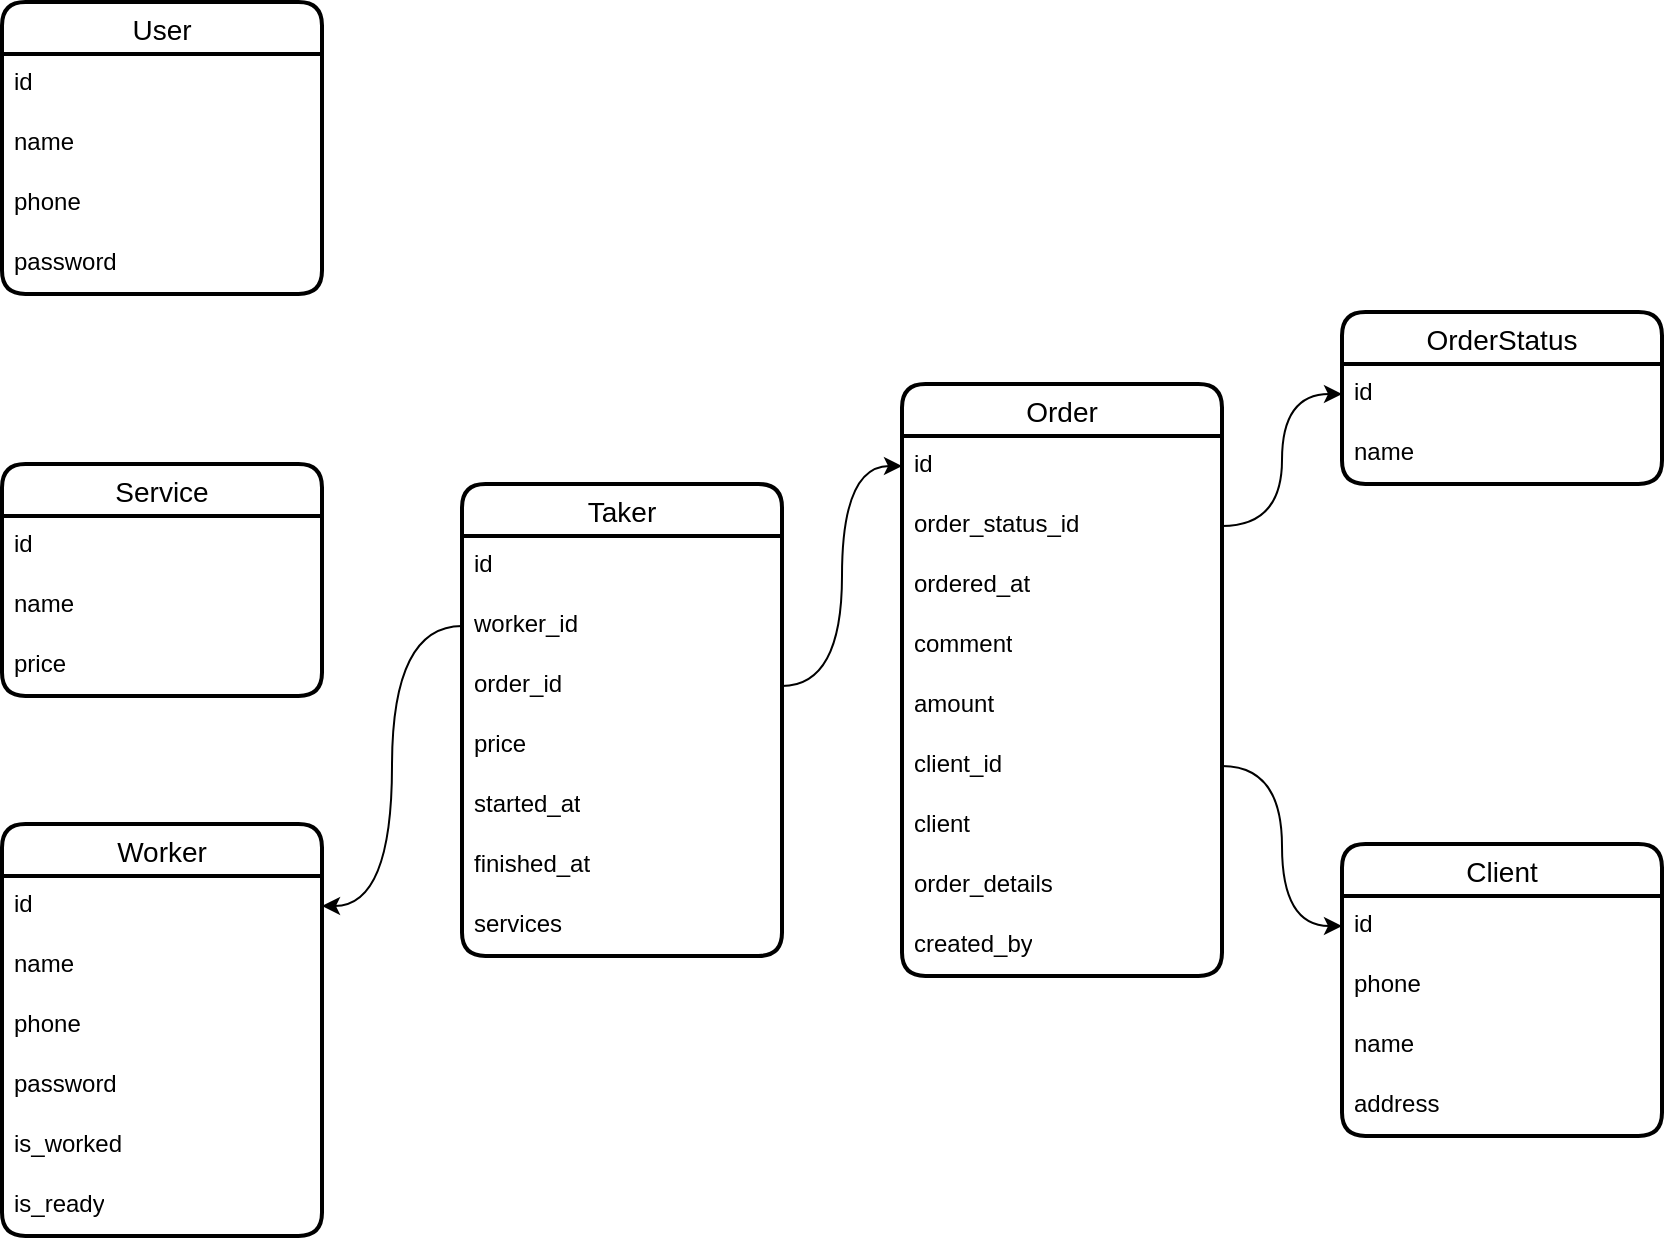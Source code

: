 <mxfile version="24.1.0" type="github" pages="2">
  <diagram name="Страница — 1" id="_MBTh7OsMxzOK-1Re1T-">
    <mxGraphModel dx="2757" dy="568" grid="1" gridSize="10" guides="1" tooltips="1" connect="1" arrows="1" fold="1" page="1" pageScale="1" pageWidth="827" pageHeight="1169" math="0" shadow="0">
      <root>
        <mxCell id="0" />
        <mxCell id="1" parent="0" />
        <mxCell id="b6bEkt7GN3pqaheSMkHB-9" value="Worker" style="swimlane;fontStyle=0;childLayout=stackLayout;horizontal=1;startSize=26;horizontalStack=0;resizeParent=1;resizeParentMax=0;resizeLast=0;collapsible=1;marginBottom=0;align=center;fontSize=14;strokeWidth=2;rounded=1;shadow=0;glass=0;swimlaneLine=1;" parent="1" vertex="1">
          <mxGeometry x="-1170" y="850" width="160" height="206" as="geometry" />
        </mxCell>
        <mxCell id="b6bEkt7GN3pqaheSMkHB-10" value="id" style="text;strokeColor=none;fillColor=none;spacingLeft=4;spacingRight=4;overflow=hidden;rotatable=0;points=[[0,0.5],[1,0.5]];portConstraint=eastwest;fontSize=12;whiteSpace=wrap;html=1;" parent="b6bEkt7GN3pqaheSMkHB-9" vertex="1">
          <mxGeometry y="26" width="160" height="30" as="geometry" />
        </mxCell>
        <mxCell id="b6bEkt7GN3pqaheSMkHB-12" value="name" style="text;strokeColor=none;fillColor=none;spacingLeft=4;spacingRight=4;overflow=hidden;rotatable=0;points=[[0,0.5],[1,0.5]];portConstraint=eastwest;fontSize=12;whiteSpace=wrap;html=1;" parent="b6bEkt7GN3pqaheSMkHB-9" vertex="1">
          <mxGeometry y="56" width="160" height="30" as="geometry" />
        </mxCell>
        <mxCell id="b6bEkt7GN3pqaheSMkHB-13" value="phone" style="text;strokeColor=none;fillColor=none;spacingLeft=4;spacingRight=4;overflow=hidden;rotatable=0;points=[[0,0.5],[1,0.5]];portConstraint=eastwest;fontSize=12;whiteSpace=wrap;html=1;" parent="b6bEkt7GN3pqaheSMkHB-9" vertex="1">
          <mxGeometry y="86" width="160" height="30" as="geometry" />
        </mxCell>
        <mxCell id="b6bEkt7GN3pqaheSMkHB-14" value="password" style="text;strokeColor=none;fillColor=none;spacingLeft=4;spacingRight=4;overflow=hidden;rotatable=0;points=[[0,0.5],[1,0.5]];portConstraint=eastwest;fontSize=12;whiteSpace=wrap;html=1;" parent="b6bEkt7GN3pqaheSMkHB-9" vertex="1">
          <mxGeometry y="116" width="160" height="30" as="geometry" />
        </mxCell>
        <mxCell id="W3eko0A41sQrGx-QpC52-9" value="is_worked" style="text;strokeColor=none;fillColor=none;spacingLeft=4;spacingRight=4;overflow=hidden;rotatable=0;points=[[0,0.5],[1,0.5]];portConstraint=eastwest;fontSize=12;whiteSpace=wrap;html=1;" parent="b6bEkt7GN3pqaheSMkHB-9" vertex="1">
          <mxGeometry y="146" width="160" height="30" as="geometry" />
        </mxCell>
        <mxCell id="W3eko0A41sQrGx-QpC52-29" value="is_ready" style="text;strokeColor=none;fillColor=none;spacingLeft=4;spacingRight=4;overflow=hidden;rotatable=0;points=[[0,0.5],[1,0.5]];portConstraint=eastwest;fontSize=12;whiteSpace=wrap;html=1;" parent="b6bEkt7GN3pqaheSMkHB-9" vertex="1">
          <mxGeometry y="176" width="160" height="30" as="geometry" />
        </mxCell>
        <mxCell id="b6bEkt7GN3pqaheSMkHB-26" value="Order" style="swimlane;fontStyle=0;childLayout=stackLayout;horizontal=1;startSize=26;horizontalStack=0;resizeParent=1;resizeParentMax=0;resizeLast=0;collapsible=1;marginBottom=0;align=center;fontSize=14;strokeWidth=2;rounded=1;shadow=0;glass=0;swimlaneLine=1;" parent="1" vertex="1">
          <mxGeometry x="-720" y="630" width="160" height="296" as="geometry" />
        </mxCell>
        <mxCell id="b6bEkt7GN3pqaheSMkHB-27" value="id" style="text;strokeColor=none;fillColor=none;spacingLeft=4;spacingRight=4;overflow=hidden;rotatable=0;points=[[0,0.5],[1,0.5]];portConstraint=eastwest;fontSize=12;whiteSpace=wrap;html=1;" parent="b6bEkt7GN3pqaheSMkHB-26" vertex="1">
          <mxGeometry y="26" width="160" height="30" as="geometry" />
        </mxCell>
        <mxCell id="b6bEkt7GN3pqaheSMkHB-29" value="order_status_id" style="text;strokeColor=none;fillColor=none;spacingLeft=4;spacingRight=4;overflow=hidden;rotatable=0;points=[[0,0.5],[1,0.5]];portConstraint=eastwest;fontSize=12;whiteSpace=wrap;html=1;" parent="b6bEkt7GN3pqaheSMkHB-26" vertex="1">
          <mxGeometry y="56" width="160" height="30" as="geometry" />
        </mxCell>
        <mxCell id="TaHrnH6YSN7Joji_mWZ7-4" value="ordered_at" style="text;strokeColor=none;fillColor=none;spacingLeft=4;spacingRight=4;overflow=hidden;rotatable=0;points=[[0,0.5],[1,0.5]];portConstraint=eastwest;fontSize=12;whiteSpace=wrap;html=1;" parent="b6bEkt7GN3pqaheSMkHB-26" vertex="1">
          <mxGeometry y="86" width="160" height="30" as="geometry" />
        </mxCell>
        <mxCell id="b6bEkt7GN3pqaheSMkHB-31" value="comment" style="text;strokeColor=none;fillColor=none;spacingLeft=4;spacingRight=4;overflow=hidden;rotatable=0;points=[[0,0.5],[1,0.5]];portConstraint=eastwest;fontSize=12;whiteSpace=wrap;html=1;" parent="b6bEkt7GN3pqaheSMkHB-26" vertex="1">
          <mxGeometry y="116" width="160" height="30" as="geometry" />
        </mxCell>
        <mxCell id="b6bEkt7GN3pqaheSMkHB-32" value="amount" style="text;strokeColor=none;fillColor=none;spacingLeft=4;spacingRight=4;overflow=hidden;rotatable=0;points=[[0,0.5],[1,0.5]];portConstraint=eastwest;fontSize=12;whiteSpace=wrap;html=1;" parent="b6bEkt7GN3pqaheSMkHB-26" vertex="1">
          <mxGeometry y="146" width="160" height="30" as="geometry" />
        </mxCell>
        <mxCell id="W3eko0A41sQrGx-QpC52-10" value="client_id" style="text;strokeColor=none;fillColor=none;spacingLeft=4;spacingRight=4;overflow=hidden;rotatable=0;points=[[0,0.5],[1,0.5]];portConstraint=eastwest;fontSize=12;whiteSpace=wrap;html=1;" parent="b6bEkt7GN3pqaheSMkHB-26" vertex="1">
          <mxGeometry y="176" width="160" height="30" as="geometry" />
        </mxCell>
        <mxCell id="b6bEkt7GN3pqaheSMkHB-33" value="client" style="text;strokeColor=none;fillColor=none;spacingLeft=4;spacingRight=4;overflow=hidden;rotatable=0;points=[[0,0.5],[1,0.5]];portConstraint=eastwest;fontSize=12;whiteSpace=wrap;html=1;" parent="b6bEkt7GN3pqaheSMkHB-26" vertex="1">
          <mxGeometry y="206" width="160" height="30" as="geometry" />
        </mxCell>
        <mxCell id="Bk2YLcH8eofM3Zg469Xw-4" value="order_details" style="text;strokeColor=none;fillColor=none;spacingLeft=4;spacingRight=4;overflow=hidden;rotatable=0;points=[[0,0.5],[1,0.5]];portConstraint=eastwest;fontSize=12;whiteSpace=wrap;html=1;" parent="b6bEkt7GN3pqaheSMkHB-26" vertex="1">
          <mxGeometry y="236" width="160" height="30" as="geometry" />
        </mxCell>
        <mxCell id="Bk2YLcH8eofM3Zg469Xw-5" value="created_by" style="text;strokeColor=none;fillColor=none;spacingLeft=4;spacingRight=4;overflow=hidden;rotatable=0;points=[[0,0.5],[1,0.5]];portConstraint=eastwest;fontSize=12;whiteSpace=wrap;html=1;" parent="b6bEkt7GN3pqaheSMkHB-26" vertex="1">
          <mxGeometry y="266" width="160" height="30" as="geometry" />
        </mxCell>
        <mxCell id="b6bEkt7GN3pqaheSMkHB-39" value="OrderStatus" style="swimlane;fontStyle=0;childLayout=stackLayout;horizontal=1;startSize=26;horizontalStack=0;resizeParent=1;resizeParentMax=0;resizeLast=0;collapsible=1;marginBottom=0;align=center;fontSize=14;strokeWidth=2;rounded=1;shadow=0;glass=0;swimlaneLine=1;" parent="1" vertex="1">
          <mxGeometry x="-500" y="594" width="160" height="86" as="geometry" />
        </mxCell>
        <mxCell id="b6bEkt7GN3pqaheSMkHB-40" value="id" style="text;strokeColor=none;fillColor=none;spacingLeft=4;spacingRight=4;overflow=hidden;rotatable=0;points=[[0,0.5],[1,0.5]];portConstraint=eastwest;fontSize=12;whiteSpace=wrap;html=1;" parent="b6bEkt7GN3pqaheSMkHB-39" vertex="1">
          <mxGeometry y="26" width="160" height="30" as="geometry" />
        </mxCell>
        <mxCell id="b6bEkt7GN3pqaheSMkHB-41" value="name" style="text;strokeColor=none;fillColor=none;spacingLeft=4;spacingRight=4;overflow=hidden;rotatable=0;points=[[0,0.5],[1,0.5]];portConstraint=eastwest;fontSize=12;whiteSpace=wrap;html=1;" parent="b6bEkt7GN3pqaheSMkHB-39" vertex="1">
          <mxGeometry y="56" width="160" height="30" as="geometry" />
        </mxCell>
        <mxCell id="b6bEkt7GN3pqaheSMkHB-50" value="Service" style="swimlane;fontStyle=0;childLayout=stackLayout;horizontal=1;startSize=26;horizontalStack=0;resizeParent=1;resizeParentMax=0;resizeLast=0;collapsible=1;marginBottom=0;align=center;fontSize=14;strokeWidth=2;rounded=1;shadow=0;glass=0;swimlaneLine=1;" parent="1" vertex="1">
          <mxGeometry x="-1170" y="670" width="160" height="116" as="geometry" />
        </mxCell>
        <mxCell id="b6bEkt7GN3pqaheSMkHB-51" value="id" style="text;strokeColor=none;fillColor=none;spacingLeft=4;spacingRight=4;overflow=hidden;rotatable=0;points=[[0,0.5],[1,0.5]];portConstraint=eastwest;fontSize=12;whiteSpace=wrap;html=1;" parent="b6bEkt7GN3pqaheSMkHB-50" vertex="1">
          <mxGeometry y="26" width="160" height="30" as="geometry" />
        </mxCell>
        <mxCell id="b6bEkt7GN3pqaheSMkHB-52" value="name" style="text;strokeColor=none;fillColor=none;spacingLeft=4;spacingRight=4;overflow=hidden;rotatable=0;points=[[0,0.5],[1,0.5]];portConstraint=eastwest;fontSize=12;whiteSpace=wrap;html=1;" parent="b6bEkt7GN3pqaheSMkHB-50" vertex="1">
          <mxGeometry y="56" width="160" height="30" as="geometry" />
        </mxCell>
        <mxCell id="gtZHk6jqk_T7dxh8F2cT-1" value="price" style="text;strokeColor=none;fillColor=none;spacingLeft=4;spacingRight=4;overflow=hidden;rotatable=0;points=[[0,0.5],[1,0.5]];portConstraint=eastwest;fontSize=12;whiteSpace=wrap;html=1;" parent="b6bEkt7GN3pqaheSMkHB-50" vertex="1">
          <mxGeometry y="86" width="160" height="30" as="geometry" />
        </mxCell>
        <mxCell id="hjlU5UzOjZ4iSBagYrus-14" value="Client" style="swimlane;fontStyle=0;childLayout=stackLayout;horizontal=1;startSize=26;horizontalStack=0;resizeParent=1;resizeParentMax=0;resizeLast=0;collapsible=1;marginBottom=0;align=center;fontSize=14;strokeWidth=2;rounded=1;shadow=0;glass=0;swimlaneLine=1;" parent="1" vertex="1">
          <mxGeometry x="-500" y="860" width="160" height="146" as="geometry" />
        </mxCell>
        <mxCell id="hjlU5UzOjZ4iSBagYrus-15" value="id" style="text;strokeColor=none;fillColor=none;spacingLeft=4;spacingRight=4;overflow=hidden;rotatable=0;points=[[0,0.5],[1,0.5]];portConstraint=eastwest;fontSize=12;whiteSpace=wrap;html=1;" parent="hjlU5UzOjZ4iSBagYrus-14" vertex="1">
          <mxGeometry y="26" width="160" height="30" as="geometry" />
        </mxCell>
        <mxCell id="hjlU5UzOjZ4iSBagYrus-16" value="phone" style="text;strokeColor=none;fillColor=none;spacingLeft=4;spacingRight=4;overflow=hidden;rotatable=0;points=[[0,0.5],[1,0.5]];portConstraint=eastwest;fontSize=12;whiteSpace=wrap;html=1;" parent="hjlU5UzOjZ4iSBagYrus-14" vertex="1">
          <mxGeometry y="56" width="160" height="30" as="geometry" />
        </mxCell>
        <mxCell id="hjlU5UzOjZ4iSBagYrus-17" value="name" style="text;strokeColor=none;fillColor=none;spacingLeft=4;spacingRight=4;overflow=hidden;rotatable=0;points=[[0,0.5],[1,0.5]];portConstraint=eastwest;fontSize=12;whiteSpace=wrap;html=1;" parent="hjlU5UzOjZ4iSBagYrus-14" vertex="1">
          <mxGeometry y="86" width="160" height="30" as="geometry" />
        </mxCell>
        <mxCell id="W3eko0A41sQrGx-QpC52-30" value="address" style="text;strokeColor=none;fillColor=none;spacingLeft=4;spacingRight=4;overflow=hidden;rotatable=0;points=[[0,0.5],[1,0.5]];portConstraint=eastwest;fontSize=12;whiteSpace=wrap;html=1;" parent="hjlU5UzOjZ4iSBagYrus-14" vertex="1">
          <mxGeometry y="116" width="160" height="30" as="geometry" />
        </mxCell>
        <mxCell id="W3eko0A41sQrGx-QpC52-1" value="User" style="swimlane;fontStyle=0;childLayout=stackLayout;horizontal=1;startSize=26;horizontalStack=0;resizeParent=1;resizeParentMax=0;resizeLast=0;collapsible=1;marginBottom=0;align=center;fontSize=14;strokeWidth=2;rounded=1;shadow=0;glass=0;swimlaneLine=1;" parent="1" vertex="1">
          <mxGeometry x="-1170" y="439" width="160" height="146" as="geometry" />
        </mxCell>
        <mxCell id="W3eko0A41sQrGx-QpC52-2" value="id" style="text;strokeColor=none;fillColor=none;spacingLeft=4;spacingRight=4;overflow=hidden;rotatable=0;points=[[0,0.5],[1,0.5]];portConstraint=eastwest;fontSize=12;whiteSpace=wrap;html=1;" parent="W3eko0A41sQrGx-QpC52-1" vertex="1">
          <mxGeometry y="26" width="160" height="30" as="geometry" />
        </mxCell>
        <mxCell id="W3eko0A41sQrGx-QpC52-3" value="name" style="text;strokeColor=none;fillColor=none;spacingLeft=4;spacingRight=4;overflow=hidden;rotatable=0;points=[[0,0.5],[1,0.5]];portConstraint=eastwest;fontSize=12;whiteSpace=wrap;html=1;" parent="W3eko0A41sQrGx-QpC52-1" vertex="1">
          <mxGeometry y="56" width="160" height="30" as="geometry" />
        </mxCell>
        <mxCell id="W3eko0A41sQrGx-QpC52-5" value="phone" style="text;strokeColor=none;fillColor=none;spacingLeft=4;spacingRight=4;overflow=hidden;rotatable=0;points=[[0,0.5],[1,0.5]];portConstraint=eastwest;fontSize=12;whiteSpace=wrap;html=1;" parent="W3eko0A41sQrGx-QpC52-1" vertex="1">
          <mxGeometry y="86" width="160" height="30" as="geometry" />
        </mxCell>
        <mxCell id="W3eko0A41sQrGx-QpC52-7" value="password" style="text;strokeColor=none;fillColor=none;spacingLeft=4;spacingRight=4;overflow=hidden;rotatable=0;points=[[0,0.5],[1,0.5]];portConstraint=eastwest;fontSize=12;whiteSpace=wrap;html=1;" parent="W3eko0A41sQrGx-QpC52-1" vertex="1">
          <mxGeometry y="116" width="160" height="30" as="geometry" />
        </mxCell>
        <mxCell id="W3eko0A41sQrGx-QpC52-11" style="edgeStyle=orthogonalEdgeStyle;rounded=0;orthogonalLoop=1;jettySize=auto;html=1;entryX=0;entryY=0.5;entryDx=0;entryDy=0;curved=1;" parent="1" source="W3eko0A41sQrGx-QpC52-10" target="hjlU5UzOjZ4iSBagYrus-15" edge="1">
          <mxGeometry relative="1" as="geometry" />
        </mxCell>
        <mxCell id="W3eko0A41sQrGx-QpC52-19" style="edgeStyle=orthogonalEdgeStyle;rounded=0;orthogonalLoop=1;jettySize=auto;html=1;entryX=0;entryY=0.5;entryDx=0;entryDy=0;curved=1;" parent="1" source="b6bEkt7GN3pqaheSMkHB-29" target="b6bEkt7GN3pqaheSMkHB-40" edge="1">
          <mxGeometry relative="1" as="geometry" />
        </mxCell>
        <mxCell id="W3eko0A41sQrGx-QpC52-20" value="Taker" style="swimlane;fontStyle=0;childLayout=stackLayout;horizontal=1;startSize=26;horizontalStack=0;resizeParent=1;resizeParentMax=0;resizeLast=0;collapsible=1;marginBottom=0;align=center;fontSize=14;strokeWidth=2;rounded=1;shadow=0;glass=0;swimlaneLine=1;" parent="1" vertex="1">
          <mxGeometry x="-940" y="680" width="160" height="236" as="geometry" />
        </mxCell>
        <mxCell id="Bk2YLcH8eofM3Zg469Xw-3" value="id" style="text;strokeColor=none;fillColor=none;spacingLeft=4;spacingRight=4;overflow=hidden;rotatable=0;points=[[0,0.5],[1,0.5]];portConstraint=eastwest;fontSize=12;whiteSpace=wrap;html=1;" parent="W3eko0A41sQrGx-QpC52-20" vertex="1">
          <mxGeometry y="26" width="160" height="30" as="geometry" />
        </mxCell>
        <mxCell id="W3eko0A41sQrGx-QpC52-23" value="worker_id" style="text;strokeColor=none;fillColor=none;spacingLeft=4;spacingRight=4;overflow=hidden;rotatable=0;points=[[0,0.5],[1,0.5]];portConstraint=eastwest;fontSize=12;whiteSpace=wrap;html=1;" parent="W3eko0A41sQrGx-QpC52-20" vertex="1">
          <mxGeometry y="56" width="160" height="30" as="geometry" />
        </mxCell>
        <mxCell id="W3eko0A41sQrGx-QpC52-22" value="order_id" style="text;strokeColor=none;fillColor=none;spacingLeft=4;spacingRight=4;overflow=hidden;rotatable=0;points=[[0,0.5],[1,0.5]];portConstraint=eastwest;fontSize=12;whiteSpace=wrap;html=1;" parent="W3eko0A41sQrGx-QpC52-20" vertex="1">
          <mxGeometry y="86" width="160" height="30" as="geometry" />
        </mxCell>
        <mxCell id="W3eko0A41sQrGx-QpC52-24" value="price" style="text;strokeColor=none;fillColor=none;spacingLeft=4;spacingRight=4;overflow=hidden;rotatable=0;points=[[0,0.5],[1,0.5]];portConstraint=eastwest;fontSize=12;whiteSpace=wrap;html=1;" parent="W3eko0A41sQrGx-QpC52-20" vertex="1">
          <mxGeometry y="116" width="160" height="30" as="geometry" />
        </mxCell>
        <mxCell id="Bk2YLcH8eofM3Zg469Xw-1" value="started_at" style="text;strokeColor=none;fillColor=none;spacingLeft=4;spacingRight=4;overflow=hidden;rotatable=0;points=[[0,0.5],[1,0.5]];portConstraint=eastwest;fontSize=12;whiteSpace=wrap;html=1;" parent="W3eko0A41sQrGx-QpC52-20" vertex="1">
          <mxGeometry y="146" width="160" height="30" as="geometry" />
        </mxCell>
        <mxCell id="Bk2YLcH8eofM3Zg469Xw-2" value="finished_at" style="text;strokeColor=none;fillColor=none;spacingLeft=4;spacingRight=4;overflow=hidden;rotatable=0;points=[[0,0.5],[1,0.5]];portConstraint=eastwest;fontSize=12;whiteSpace=wrap;html=1;" parent="W3eko0A41sQrGx-QpC52-20" vertex="1">
          <mxGeometry y="176" width="160" height="30" as="geometry" />
        </mxCell>
        <mxCell id="Bk2YLcH8eofM3Zg469Xw-7" value="services" style="text;strokeColor=none;fillColor=none;spacingLeft=4;spacingRight=4;overflow=hidden;rotatable=0;points=[[0,0.5],[1,0.5]];portConstraint=eastwest;fontSize=12;whiteSpace=wrap;html=1;" parent="W3eko0A41sQrGx-QpC52-20" vertex="1">
          <mxGeometry y="206" width="160" height="30" as="geometry" />
        </mxCell>
        <mxCell id="W3eko0A41sQrGx-QpC52-25" style="edgeStyle=orthogonalEdgeStyle;rounded=0;orthogonalLoop=1;jettySize=auto;html=1;entryX=1;entryY=0.5;entryDx=0;entryDy=0;curved=1;" parent="1" source="W3eko0A41sQrGx-QpC52-23" target="b6bEkt7GN3pqaheSMkHB-10" edge="1">
          <mxGeometry relative="1" as="geometry" />
        </mxCell>
        <mxCell id="W3eko0A41sQrGx-QpC52-26" style="edgeStyle=orthogonalEdgeStyle;rounded=0;orthogonalLoop=1;jettySize=auto;html=1;entryX=0;entryY=0.5;entryDx=0;entryDy=0;curved=1;" parent="1" source="W3eko0A41sQrGx-QpC52-22" target="b6bEkt7GN3pqaheSMkHB-27" edge="1">
          <mxGeometry relative="1" as="geometry" />
        </mxCell>
      </root>
    </mxGraphModel>
  </diagram>
  <diagram id="LaIImyrEiE1MouJIec2G" name="Страница — 2">
    <mxGraphModel dx="4530" dy="-115" grid="1" gridSize="10" guides="1" tooltips="1" connect="1" arrows="1" fold="1" page="1" pageScale="1" pageWidth="827" pageHeight="1169" math="0" shadow="0">
      <root>
        <mxCell id="0" />
        <mxCell id="1" parent="0" />
        <mxCell id="somHkjFgjrLd_oKdwpa6-1" value="User" style="swimlane;fontStyle=0;childLayout=stackLayout;horizontal=1;startSize=26;horizontalStack=0;resizeParent=1;resizeParentMax=0;resizeLast=0;collapsible=1;marginBottom=0;align=center;fontSize=14;strokeWidth=2;rounded=1;shadow=0;glass=0;swimlaneLine=1;" vertex="1" parent="1">
          <mxGeometry x="-1560" y="1990" width="160" height="296" as="geometry" />
        </mxCell>
        <mxCell id="somHkjFgjrLd_oKdwpa6-2" value="id" style="text;strokeColor=none;fillColor=none;spacingLeft=4;spacingRight=4;overflow=hidden;rotatable=0;points=[[0,0.5],[1,0.5]];portConstraint=eastwest;fontSize=12;whiteSpace=wrap;html=1;" vertex="1" parent="somHkjFgjrLd_oKdwpa6-1">
          <mxGeometry y="26" width="160" height="30" as="geometry" />
        </mxCell>
        <mxCell id="somHkjFgjrLd_oKdwpa6-3" value="name" style="text;strokeColor=none;fillColor=none;spacingLeft=4;spacingRight=4;overflow=hidden;rotatable=0;points=[[0,0.5],[1,0.5]];portConstraint=eastwest;fontSize=12;whiteSpace=wrap;html=1;" vertex="1" parent="somHkjFgjrLd_oKdwpa6-1">
          <mxGeometry y="56" width="160" height="30" as="geometry" />
        </mxCell>
        <mxCell id="somHkjFgjrLd_oKdwpa6-4" value="phone" style="text;strokeColor=none;fillColor=none;spacingLeft=4;spacingRight=4;overflow=hidden;rotatable=0;points=[[0,0.5],[1,0.5]];portConstraint=eastwest;fontSize=12;whiteSpace=wrap;html=1;" vertex="1" parent="somHkjFgjrLd_oKdwpa6-1">
          <mxGeometry y="86" width="160" height="30" as="geometry" />
        </mxCell>
        <mxCell id="somHkjFgjrLd_oKdwpa6-5" value="code" style="text;strokeColor=none;fillColor=none;spacingLeft=4;spacingRight=4;overflow=hidden;rotatable=0;points=[[0,0.5],[1,0.5]];portConstraint=eastwest;fontSize=12;whiteSpace=wrap;html=1;" vertex="1" parent="somHkjFgjrLd_oKdwpa6-1">
          <mxGeometry y="116" width="160" height="30" as="geometry" />
        </mxCell>
        <mxCell id="somHkjFgjrLd_oKdwpa6-6" value="phone_verified_at" style="text;strokeColor=none;fillColor=none;spacingLeft=4;spacingRight=4;overflow=hidden;rotatable=0;points=[[0,0.5],[1,0.5]];portConstraint=eastwest;fontSize=12;whiteSpace=wrap;html=1;" vertex="1" parent="somHkjFgjrLd_oKdwpa6-1">
          <mxGeometry y="146" width="160" height="30" as="geometry" />
        </mxCell>
        <mxCell id="somHkjFgjrLd_oKdwpa6-7" value="password" style="text;strokeColor=none;fillColor=none;spacingLeft=4;spacingRight=4;overflow=hidden;rotatable=0;points=[[0,0.5],[1,0.5]];portConstraint=eastwest;fontSize=12;whiteSpace=wrap;html=1;" vertex="1" parent="somHkjFgjrLd_oKdwpa6-1">
          <mxGeometry y="176" width="160" height="30" as="geometry" />
        </mxCell>
        <mxCell id="somHkjFgjrLd_oKdwpa6-8" value="role_id" style="text;strokeColor=none;fillColor=none;spacingLeft=4;spacingRight=4;overflow=hidden;rotatable=0;points=[[0,0.5],[1,0.5]];portConstraint=eastwest;fontSize=12;whiteSpace=wrap;html=1;" vertex="1" parent="somHkjFgjrLd_oKdwpa6-1">
          <mxGeometry y="206" width="160" height="30" as="geometry" />
        </mxCell>
        <mxCell id="somHkjFgjrLd_oKdwpa6-9" value="banned_at" style="text;strokeColor=none;fillColor=none;spacingLeft=4;spacingRight=4;overflow=hidden;rotatable=0;points=[[0,0.5],[1,0.5]];portConstraint=eastwest;fontSize=12;whiteSpace=wrap;html=1;" vertex="1" parent="somHkjFgjrLd_oKdwpa6-1">
          <mxGeometry y="236" width="160" height="30" as="geometry" />
        </mxCell>
        <mxCell id="somHkjFgjrLd_oKdwpa6-10" value="language" style="text;strokeColor=none;fillColor=none;spacingLeft=4;spacingRight=4;overflow=hidden;rotatable=0;points=[[0,0.5],[1,0.5]];portConstraint=eastwest;fontSize=12;whiteSpace=wrap;html=1;" vertex="1" parent="somHkjFgjrLd_oKdwpa6-1">
          <mxGeometry y="266" width="160" height="30" as="geometry" />
        </mxCell>
        <mxCell id="somHkjFgjrLd_oKdwpa6-11" value="Role" style="swimlane;fontStyle=0;childLayout=stackLayout;horizontal=1;startSize=26;horizontalStack=0;resizeParent=1;resizeParentMax=0;resizeLast=0;collapsible=1;marginBottom=0;align=center;fontSize=14;strokeWidth=2;rounded=1;shadow=0;glass=0;swimlaneLine=1;" vertex="1" parent="1">
          <mxGeometry x="-1810" y="2041" width="160" height="86" as="geometry" />
        </mxCell>
        <mxCell id="somHkjFgjrLd_oKdwpa6-12" value="id" style="text;strokeColor=none;fillColor=none;spacingLeft=4;spacingRight=4;overflow=hidden;rotatable=0;points=[[0,0.5],[1,0.5]];portConstraint=eastwest;fontSize=12;whiteSpace=wrap;html=1;" vertex="1" parent="somHkjFgjrLd_oKdwpa6-11">
          <mxGeometry y="26" width="160" height="30" as="geometry" />
        </mxCell>
        <mxCell id="somHkjFgjrLd_oKdwpa6-13" value="name" style="text;strokeColor=none;fillColor=none;spacingLeft=4;spacingRight=4;overflow=hidden;rotatable=0;points=[[0,0.5],[1,0.5]];portConstraint=eastwest;fontSize=12;whiteSpace=wrap;html=1;" vertex="1" parent="somHkjFgjrLd_oKdwpa6-11">
          <mxGeometry y="56" width="160" height="30" as="geometry" />
        </mxCell>
        <mxCell id="somHkjFgjrLd_oKdwpa6-14" style="edgeStyle=orthogonalEdgeStyle;rounded=0;orthogonalLoop=1;jettySize=auto;html=1;entryX=1;entryY=0.5;entryDx=0;entryDy=0;curved=1;" edge="1" parent="1" source="somHkjFgjrLd_oKdwpa6-8" target="somHkjFgjrLd_oKdwpa6-12">
          <mxGeometry relative="1" as="geometry" />
        </mxCell>
        <mxCell id="somHkjFgjrLd_oKdwpa6-15" value="Employee" style="swimlane;fontStyle=0;childLayout=stackLayout;horizontal=1;startSize=26;horizontalStack=0;resizeParent=1;resizeParentMax=0;resizeLast=0;collapsible=1;marginBottom=0;align=center;fontSize=14;strokeWidth=2;rounded=1;shadow=0;glass=0;swimlaneLine=1;" vertex="1" parent="1">
          <mxGeometry x="-1160" y="1665" width="160" height="206" as="geometry" />
        </mxCell>
        <mxCell id="somHkjFgjrLd_oKdwpa6-16" value="id" style="text;strokeColor=none;fillColor=none;spacingLeft=4;spacingRight=4;overflow=hidden;rotatable=0;points=[[0,0.5],[1,0.5]];portConstraint=eastwest;fontSize=12;whiteSpace=wrap;html=1;" vertex="1" parent="somHkjFgjrLd_oKdwpa6-15">
          <mxGeometry y="26" width="160" height="30" as="geometry" />
        </mxCell>
        <mxCell id="somHkjFgjrLd_oKdwpa6-17" value="user_id" style="text;strokeColor=none;fillColor=none;spacingLeft=4;spacingRight=4;overflow=hidden;rotatable=0;points=[[0,0.5],[1,0.5]];portConstraint=eastwest;fontSize=12;whiteSpace=wrap;html=1;" vertex="1" parent="somHkjFgjrLd_oKdwpa6-15">
          <mxGeometry y="56" width="160" height="30" as="geometry" />
        </mxCell>
        <mxCell id="somHkjFgjrLd_oKdwpa6-18" value="description" style="text;strokeColor=none;fillColor=none;spacingLeft=4;spacingRight=4;overflow=hidden;rotatable=0;points=[[0,0.5],[1,0.5]];portConstraint=eastwest;fontSize=12;whiteSpace=wrap;html=1;" vertex="1" parent="somHkjFgjrLd_oKdwpa6-15">
          <mxGeometry y="86" width="160" height="30" as="geometry" />
        </mxCell>
        <mxCell id="somHkjFgjrLd_oKdwpa6-19" value="is_active" style="text;strokeColor=none;fillColor=none;spacingLeft=4;spacingRight=4;overflow=hidden;rotatable=0;points=[[0,0.5],[1,0.5]];portConstraint=eastwest;fontSize=12;whiteSpace=wrap;html=1;" vertex="1" parent="somHkjFgjrLd_oKdwpa6-15">
          <mxGeometry y="116" width="160" height="30" as="geometry" />
        </mxCell>
        <mxCell id="somHkjFgjrLd_oKdwpa6-20" value="rating_count" style="text;strokeColor=none;fillColor=none;spacingLeft=4;spacingRight=4;overflow=hidden;rotatable=0;points=[[0,0.5],[1,0.5]];portConstraint=eastwest;fontSize=12;whiteSpace=wrap;html=1;" vertex="1" parent="somHkjFgjrLd_oKdwpa6-15">
          <mxGeometry y="146" width="160" height="30" as="geometry" />
        </mxCell>
        <mxCell id="somHkjFgjrLd_oKdwpa6-21" value="rating_total" style="text;strokeColor=none;fillColor=none;spacingLeft=4;spacingRight=4;overflow=hidden;rotatable=0;points=[[0,0.5],[1,0.5]];portConstraint=eastwest;fontSize=12;whiteSpace=wrap;html=1;" vertex="1" parent="somHkjFgjrLd_oKdwpa6-15">
          <mxGeometry y="176" width="160" height="30" as="geometry" />
        </mxCell>
        <mxCell id="somHkjFgjrLd_oKdwpa6-22" value="Order" style="swimlane;fontStyle=0;childLayout=stackLayout;horizontal=1;startSize=26;horizontalStack=0;resizeParent=1;resizeParentMax=0;resizeLast=0;collapsible=1;marginBottom=0;align=center;fontSize=14;strokeWidth=2;rounded=1;shadow=0;glass=0;swimlaneLine=1;" vertex="1" parent="1">
          <mxGeometry x="-627" y="1914" width="160" height="296" as="geometry" />
        </mxCell>
        <mxCell id="somHkjFgjrLd_oKdwpa6-23" value="id" style="text;strokeColor=none;fillColor=none;spacingLeft=4;spacingRight=4;overflow=hidden;rotatable=0;points=[[0,0.5],[1,0.5]];portConstraint=eastwest;fontSize=12;whiteSpace=wrap;html=1;" vertex="1" parent="somHkjFgjrLd_oKdwpa6-22">
          <mxGeometry y="26" width="160" height="30" as="geometry" />
        </mxCell>
        <mxCell id="somHkjFgjrLd_oKdwpa6-24" value="client_id" style="text;strokeColor=none;fillColor=none;spacingLeft=4;spacingRight=4;overflow=hidden;rotatable=0;points=[[0,0.5],[1,0.5]];portConstraint=eastwest;fontSize=12;whiteSpace=wrap;html=1;" vertex="1" parent="somHkjFgjrLd_oKdwpa6-22">
          <mxGeometry y="56" width="160" height="30" as="geometry" />
        </mxCell>
        <mxCell id="somHkjFgjrLd_oKdwpa6-25" value="order_status_id" style="text;strokeColor=none;fillColor=none;spacingLeft=4;spacingRight=4;overflow=hidden;rotatable=0;points=[[0,0.5],[1,0.5]];portConstraint=eastwest;fontSize=12;whiteSpace=wrap;html=1;" vertex="1" parent="somHkjFgjrLd_oKdwpa6-22">
          <mxGeometry y="86" width="160" height="30" as="geometry" />
        </mxCell>
        <mxCell id="somHkjFgjrLd_oKdwpa6-26" value="payment_type_id" style="text;strokeColor=none;fillColor=none;spacingLeft=4;spacingRight=4;overflow=hidden;rotatable=0;points=[[0,0.5],[1,0.5]];portConstraint=eastwest;fontSize=12;whiteSpace=wrap;html=1;" vertex="1" parent="somHkjFgjrLd_oKdwpa6-22">
          <mxGeometry y="116" width="160" height="30" as="geometry" />
        </mxCell>
        <mxCell id="somHkjFgjrLd_oKdwpa6-27" value="ordered_at" style="text;strokeColor=none;fillColor=none;spacingLeft=4;spacingRight=4;overflow=hidden;rotatable=0;points=[[0,0.5],[1,0.5]];portConstraint=eastwest;fontSize=12;whiteSpace=wrap;html=1;" vertex="1" parent="somHkjFgjrLd_oKdwpa6-22">
          <mxGeometry y="146" width="160" height="30" as="geometry" />
        </mxCell>
        <mxCell id="somHkjFgjrLd_oKdwpa6-28" value="finished_at" style="text;strokeColor=none;fillColor=none;spacingLeft=4;spacingRight=4;overflow=hidden;rotatable=0;points=[[0,0.5],[1,0.5]];portConstraint=eastwest;fontSize=12;whiteSpace=wrap;html=1;" vertex="1" parent="somHkjFgjrLd_oKdwpa6-22">
          <mxGeometry y="176" width="160" height="30" as="geometry" />
        </mxCell>
        <mxCell id="somHkjFgjrLd_oKdwpa6-29" value="comment" style="text;strokeColor=none;fillColor=none;spacingLeft=4;spacingRight=4;overflow=hidden;rotatable=0;points=[[0,0.5],[1,0.5]];portConstraint=eastwest;fontSize=12;whiteSpace=wrap;html=1;" vertex="1" parent="somHkjFgjrLd_oKdwpa6-22">
          <mxGeometry y="206" width="160" height="30" as="geometry" />
        </mxCell>
        <mxCell id="somHkjFgjrLd_oKdwpa6-30" value="amount" style="text;strokeColor=none;fillColor=none;spacingLeft=4;spacingRight=4;overflow=hidden;rotatable=0;points=[[0,0.5],[1,0.5]];portConstraint=eastwest;fontSize=12;whiteSpace=wrap;html=1;" vertex="1" parent="somHkjFgjrLd_oKdwpa6-22">
          <mxGeometry y="236" width="160" height="30" as="geometry" />
        </mxCell>
        <mxCell id="somHkjFgjrLd_oKdwpa6-31" value="is_paid" style="text;strokeColor=none;fillColor=none;spacingLeft=4;spacingRight=4;overflow=hidden;rotatable=0;points=[[0,0.5],[1,0.5]];portConstraint=eastwest;fontSize=12;whiteSpace=wrap;html=1;" vertex="1" parent="somHkjFgjrLd_oKdwpa6-22">
          <mxGeometry y="266" width="160" height="30" as="geometry" />
        </mxCell>
        <mxCell id="somHkjFgjrLd_oKdwpa6-32" value="Work" style="swimlane;fontStyle=0;childLayout=stackLayout;horizontal=1;startSize=26;horizontalStack=0;resizeParent=1;resizeParentMax=0;resizeLast=0;collapsible=1;marginBottom=0;align=center;fontSize=14;strokeWidth=2;rounded=1;shadow=0;glass=0;swimlaneLine=1;" vertex="1" parent="1">
          <mxGeometry x="-860" y="1629" width="160" height="266" as="geometry" />
        </mxCell>
        <mxCell id="somHkjFgjrLd_oKdwpa6-33" value="employee_id" style="text;strokeColor=none;fillColor=none;spacingLeft=4;spacingRight=4;overflow=hidden;rotatable=0;points=[[0,0.5],[1,0.5]];portConstraint=eastwest;fontSize=12;whiteSpace=wrap;html=1;" vertex="1" parent="somHkjFgjrLd_oKdwpa6-32">
          <mxGeometry y="26" width="160" height="30" as="geometry" />
        </mxCell>
        <mxCell id="somHkjFgjrLd_oKdwpa6-34" value="service_id" style="text;strokeColor=none;fillColor=none;spacingLeft=4;spacingRight=4;overflow=hidden;rotatable=0;points=[[0,0.5],[1,0.5]];portConstraint=eastwest;fontSize=12;whiteSpace=wrap;html=1;" vertex="1" parent="somHkjFgjrLd_oKdwpa6-32">
          <mxGeometry y="56" width="160" height="30" as="geometry" />
        </mxCell>
        <mxCell id="somHkjFgjrLd_oKdwpa6-35" value="order_id" style="text;strokeColor=none;fillColor=none;spacingLeft=4;spacingRight=4;overflow=hidden;rotatable=0;points=[[0,0.5],[1,0.5]];portConstraint=eastwest;fontSize=12;whiteSpace=wrap;html=1;" vertex="1" parent="somHkjFgjrLd_oKdwpa6-32">
          <mxGeometry y="86" width="160" height="30" as="geometry" />
        </mxCell>
        <mxCell id="somHkjFgjrLd_oKdwpa6-36" value="client_accepted_at" style="text;strokeColor=none;fillColor=none;spacingLeft=4;spacingRight=4;overflow=hidden;rotatable=0;points=[[0,0.5],[1,0.5]];portConstraint=eastwest;fontSize=12;whiteSpace=wrap;html=1;" vertex="1" parent="somHkjFgjrLd_oKdwpa6-32">
          <mxGeometry y="116" width="160" height="30" as="geometry" />
        </mxCell>
        <mxCell id="somHkjFgjrLd_oKdwpa6-37" value="client_arrived_at" style="text;strokeColor=none;fillColor=none;spacingLeft=4;spacingRight=4;overflow=hidden;rotatable=0;points=[[0,0.5],[1,0.5]];portConstraint=eastwest;fontSize=12;whiteSpace=wrap;html=1;" vertex="1" parent="somHkjFgjrLd_oKdwpa6-32">
          <mxGeometry y="146" width="160" height="30" as="geometry" />
        </mxCell>
        <mxCell id="somHkjFgjrLd_oKdwpa6-38" value="client_rejected_at" style="text;strokeColor=none;fillColor=none;spacingLeft=4;spacingRight=4;overflow=hidden;rotatable=0;points=[[0,0.5],[1,0.5]];portConstraint=eastwest;fontSize=12;whiteSpace=wrap;html=1;" vertex="1" parent="somHkjFgjrLd_oKdwpa6-32">
          <mxGeometry y="176" width="160" height="30" as="geometry" />
        </mxCell>
        <mxCell id="somHkjFgjrLd_oKdwpa6-39" value="employee_rejected_at" style="text;strokeColor=none;fillColor=none;spacingLeft=4;spacingRight=4;overflow=hidden;rotatable=0;points=[[0,0.5],[1,0.5]];portConstraint=eastwest;fontSize=12;whiteSpace=wrap;html=1;" vertex="1" parent="somHkjFgjrLd_oKdwpa6-32">
          <mxGeometry y="206" width="160" height="30" as="geometry" />
        </mxCell>
        <mxCell id="somHkjFgjrLd_oKdwpa6-40" value="price" style="text;strokeColor=none;fillColor=none;spacingLeft=4;spacingRight=4;overflow=hidden;rotatable=0;points=[[0,0.5],[1,0.5]];portConstraint=eastwest;fontSize=12;whiteSpace=wrap;html=1;" vertex="1" parent="somHkjFgjrLd_oKdwpa6-32">
          <mxGeometry y="236" width="160" height="30" as="geometry" />
        </mxCell>
        <mxCell id="somHkjFgjrLd_oKdwpa6-41" value="OrderStatus" style="swimlane;fontStyle=0;childLayout=stackLayout;horizontal=1;startSize=26;horizontalStack=0;resizeParent=1;resizeParentMax=0;resizeLast=0;collapsible=1;marginBottom=0;align=center;fontSize=14;strokeWidth=2;rounded=1;shadow=0;glass=0;swimlaneLine=1;" vertex="1" parent="1">
          <mxGeometry x="-367" y="2071" width="160" height="86" as="geometry" />
        </mxCell>
        <mxCell id="somHkjFgjrLd_oKdwpa6-42" value="id" style="text;strokeColor=none;fillColor=none;spacingLeft=4;spacingRight=4;overflow=hidden;rotatable=0;points=[[0,0.5],[1,0.5]];portConstraint=eastwest;fontSize=12;whiteSpace=wrap;html=1;" vertex="1" parent="somHkjFgjrLd_oKdwpa6-41">
          <mxGeometry y="26" width="160" height="30" as="geometry" />
        </mxCell>
        <mxCell id="somHkjFgjrLd_oKdwpa6-43" value="name" style="text;strokeColor=none;fillColor=none;spacingLeft=4;spacingRight=4;overflow=hidden;rotatable=0;points=[[0,0.5],[1,0.5]];portConstraint=eastwest;fontSize=12;whiteSpace=wrap;html=1;" vertex="1" parent="somHkjFgjrLd_oKdwpa6-41">
          <mxGeometry y="56" width="160" height="30" as="geometry" />
        </mxCell>
        <mxCell id="somHkjFgjrLd_oKdwpa6-44" value="PaymentType" style="swimlane;fontStyle=0;childLayout=stackLayout;horizontal=1;startSize=26;horizontalStack=0;resizeParent=1;resizeParentMax=0;resizeLast=0;collapsible=1;marginBottom=0;align=center;fontSize=14;strokeWidth=2;rounded=1;shadow=0;glass=0;swimlaneLine=1;" vertex="1" parent="1">
          <mxGeometry x="-367" y="2170" width="160" height="86" as="geometry" />
        </mxCell>
        <mxCell id="somHkjFgjrLd_oKdwpa6-45" value="id" style="text;strokeColor=none;fillColor=none;spacingLeft=4;spacingRight=4;overflow=hidden;rotatable=0;points=[[0,0.5],[1,0.5]];portConstraint=eastwest;fontSize=12;whiteSpace=wrap;html=1;" vertex="1" parent="somHkjFgjrLd_oKdwpa6-44">
          <mxGeometry y="26" width="160" height="30" as="geometry" />
        </mxCell>
        <mxCell id="somHkjFgjrLd_oKdwpa6-46" value="name" style="text;strokeColor=none;fillColor=none;spacingLeft=4;spacingRight=4;overflow=hidden;rotatable=0;points=[[0,0.5],[1,0.5]];portConstraint=eastwest;fontSize=12;whiteSpace=wrap;html=1;" vertex="1" parent="somHkjFgjrLd_oKdwpa6-44">
          <mxGeometry y="56" width="160" height="30" as="geometry" />
        </mxCell>
        <mxCell id="somHkjFgjrLd_oKdwpa6-47" style="edgeStyle=orthogonalEdgeStyle;rounded=0;orthogonalLoop=1;jettySize=auto;html=1;entryX=0;entryY=0.5;entryDx=0;entryDy=0;curved=1;" edge="1" parent="1" source="somHkjFgjrLd_oKdwpa6-26" target="somHkjFgjrLd_oKdwpa6-45">
          <mxGeometry relative="1" as="geometry" />
        </mxCell>
        <mxCell id="somHkjFgjrLd_oKdwpa6-48" style="edgeStyle=orthogonalEdgeStyle;rounded=0;orthogonalLoop=1;jettySize=auto;html=1;entryX=0;entryY=0.5;entryDx=0;entryDy=0;curved=1;" edge="1" parent="1" source="somHkjFgjrLd_oKdwpa6-25" target="somHkjFgjrLd_oKdwpa6-42">
          <mxGeometry relative="1" as="geometry" />
        </mxCell>
        <mxCell id="somHkjFgjrLd_oKdwpa6-49" style="edgeStyle=orthogonalEdgeStyle;rounded=0;orthogonalLoop=1;jettySize=auto;html=1;entryX=0;entryY=0.5;entryDx=0;entryDy=0;curved=1;" edge="1" parent="1" source="somHkjFgjrLd_oKdwpa6-35" target="somHkjFgjrLd_oKdwpa6-23">
          <mxGeometry relative="1" as="geometry" />
        </mxCell>
        <mxCell id="somHkjFgjrLd_oKdwpa6-50" style="edgeStyle=orthogonalEdgeStyle;rounded=0;orthogonalLoop=1;jettySize=auto;html=1;entryX=1;entryY=0.5;entryDx=0;entryDy=0;curved=1;" edge="1" parent="1" source="somHkjFgjrLd_oKdwpa6-33" target="somHkjFgjrLd_oKdwpa6-16">
          <mxGeometry relative="1" as="geometry" />
        </mxCell>
        <mxCell id="somHkjFgjrLd_oKdwpa6-51" value="Service" style="swimlane;fontStyle=0;childLayout=stackLayout;horizontal=1;startSize=26;horizontalStack=0;resizeParent=1;resizeParentMax=0;resizeLast=0;collapsible=1;marginBottom=0;align=center;fontSize=14;strokeWidth=2;rounded=1;shadow=0;glass=0;swimlaneLine=1;" vertex="1" parent="1">
          <mxGeometry x="-627" y="1513" width="160" height="116" as="geometry" />
        </mxCell>
        <mxCell id="somHkjFgjrLd_oKdwpa6-52" value="id" style="text;strokeColor=none;fillColor=none;spacingLeft=4;spacingRight=4;overflow=hidden;rotatable=0;points=[[0,0.5],[1,0.5]];portConstraint=eastwest;fontSize=12;whiteSpace=wrap;html=1;" vertex="1" parent="somHkjFgjrLd_oKdwpa6-51">
          <mxGeometry y="26" width="160" height="30" as="geometry" />
        </mxCell>
        <mxCell id="somHkjFgjrLd_oKdwpa6-53" value="name" style="text;strokeColor=none;fillColor=none;spacingLeft=4;spacingRight=4;overflow=hidden;rotatable=0;points=[[0,0.5],[1,0.5]];portConstraint=eastwest;fontSize=12;whiteSpace=wrap;html=1;" vertex="1" parent="somHkjFgjrLd_oKdwpa6-51">
          <mxGeometry y="56" width="160" height="30" as="geometry" />
        </mxCell>
        <mxCell id="somHkjFgjrLd_oKdwpa6-54" value="price" style="text;strokeColor=none;fillColor=none;spacingLeft=4;spacingRight=4;overflow=hidden;rotatable=0;points=[[0,0.5],[1,0.5]];portConstraint=eastwest;fontSize=12;whiteSpace=wrap;html=1;" vertex="1" parent="somHkjFgjrLd_oKdwpa6-51">
          <mxGeometry y="86" width="160" height="30" as="geometry" />
        </mxCell>
        <mxCell id="somHkjFgjrLd_oKdwpa6-55" style="edgeStyle=orthogonalEdgeStyle;rounded=0;orthogonalLoop=1;jettySize=auto;html=1;entryX=1;entryY=0.5;entryDx=0;entryDy=0;curved=1;" edge="1" parent="1" source="somHkjFgjrLd_oKdwpa6-17" target="somHkjFgjrLd_oKdwpa6-2">
          <mxGeometry relative="1" as="geometry" />
        </mxCell>
        <mxCell id="somHkjFgjrLd_oKdwpa6-56" value="Client" style="swimlane;fontStyle=0;childLayout=stackLayout;horizontal=1;startSize=26;horizontalStack=0;resizeParent=1;resizeParentMax=0;resizeLast=0;collapsible=1;marginBottom=0;align=center;fontSize=14;strokeWidth=2;rounded=1;shadow=0;glass=0;swimlaneLine=1;" vertex="1" parent="1">
          <mxGeometry x="-1160" y="1981" width="160" height="146" as="geometry" />
        </mxCell>
        <mxCell id="somHkjFgjrLd_oKdwpa6-57" value="id" style="text;strokeColor=none;fillColor=none;spacingLeft=4;spacingRight=4;overflow=hidden;rotatable=0;points=[[0,0.5],[1,0.5]];portConstraint=eastwest;fontSize=12;whiteSpace=wrap;html=1;" vertex="1" parent="somHkjFgjrLd_oKdwpa6-56">
          <mxGeometry y="26" width="160" height="30" as="geometry" />
        </mxCell>
        <mxCell id="somHkjFgjrLd_oKdwpa6-58" value="user_id" style="text;strokeColor=none;fillColor=none;spacingLeft=4;spacingRight=4;overflow=hidden;rotatable=0;points=[[0,0.5],[1,0.5]];portConstraint=eastwest;fontSize=12;whiteSpace=wrap;html=1;" vertex="1" parent="somHkjFgjrLd_oKdwpa6-56">
          <mxGeometry y="56" width="160" height="30" as="geometry" />
        </mxCell>
        <mxCell id="somHkjFgjrLd_oKdwpa6-59" value="rating_count" style="text;strokeColor=none;fillColor=none;spacingLeft=4;spacingRight=4;overflow=hidden;rotatable=0;points=[[0,0.5],[1,0.5]];portConstraint=eastwest;fontSize=12;whiteSpace=wrap;html=1;" vertex="1" parent="somHkjFgjrLd_oKdwpa6-56">
          <mxGeometry y="86" width="160" height="30" as="geometry" />
        </mxCell>
        <mxCell id="somHkjFgjrLd_oKdwpa6-60" value="rating_total" style="text;strokeColor=none;fillColor=none;spacingLeft=4;spacingRight=4;overflow=hidden;rotatable=0;points=[[0,0.5],[1,0.5]];portConstraint=eastwest;fontSize=12;whiteSpace=wrap;html=1;" vertex="1" parent="somHkjFgjrLd_oKdwpa6-56">
          <mxGeometry y="116" width="160" height="30" as="geometry" />
        </mxCell>
        <mxCell id="somHkjFgjrLd_oKdwpa6-61" style="edgeStyle=orthogonalEdgeStyle;rounded=0;orthogonalLoop=1;jettySize=auto;html=1;entryX=1;entryY=0.5;entryDx=0;entryDy=0;curved=1;" edge="1" parent="1" source="somHkjFgjrLd_oKdwpa6-58" target="somHkjFgjrLd_oKdwpa6-2">
          <mxGeometry relative="1" as="geometry" />
        </mxCell>
        <mxCell id="somHkjFgjrLd_oKdwpa6-62" style="edgeStyle=orthogonalEdgeStyle;rounded=0;orthogonalLoop=1;jettySize=auto;html=1;entryX=1;entryY=0.5;entryDx=0;entryDy=0;curved=1;" edge="1" parent="1" source="somHkjFgjrLd_oKdwpa6-24" target="somHkjFgjrLd_oKdwpa6-57">
          <mxGeometry relative="1" as="geometry" />
        </mxCell>
        <mxCell id="somHkjFgjrLd_oKdwpa6-63" value="employee_service" style="swimlane;fontStyle=0;childLayout=stackLayout;horizontal=1;startSize=26;horizontalStack=0;resizeParent=1;resizeParentMax=0;resizeLast=0;collapsible=1;marginBottom=0;align=center;fontSize=14;strokeWidth=2;rounded=1;shadow=0;glass=0;swimlaneLine=1;" vertex="1" parent="1">
          <mxGeometry x="-910" y="1430" width="170" height="86" as="geometry" />
        </mxCell>
        <mxCell id="somHkjFgjrLd_oKdwpa6-64" value="employee_id" style="text;strokeColor=none;fillColor=none;spacingLeft=4;spacingRight=4;overflow=hidden;rotatable=0;points=[[0,0.5],[1,0.5]];portConstraint=eastwest;fontSize=12;whiteSpace=wrap;html=1;" vertex="1" parent="somHkjFgjrLd_oKdwpa6-63">
          <mxGeometry y="26" width="170" height="30" as="geometry" />
        </mxCell>
        <mxCell id="somHkjFgjrLd_oKdwpa6-65" value="service_id" style="text;strokeColor=none;fillColor=none;spacingLeft=4;spacingRight=4;overflow=hidden;rotatable=0;points=[[0,0.5],[1,0.5]];portConstraint=eastwest;fontSize=12;whiteSpace=wrap;html=1;" vertex="1" parent="somHkjFgjrLd_oKdwpa6-63">
          <mxGeometry y="56" width="170" height="30" as="geometry" />
        </mxCell>
        <mxCell id="somHkjFgjrLd_oKdwpa6-66" style="edgeStyle=orthogonalEdgeStyle;rounded=0;orthogonalLoop=1;jettySize=auto;html=1;entryX=1;entryY=0.5;entryDx=0;entryDy=0;curved=1;" edge="1" parent="1" source="somHkjFgjrLd_oKdwpa6-64" target="somHkjFgjrLd_oKdwpa6-16">
          <mxGeometry relative="1" as="geometry" />
        </mxCell>
        <mxCell id="somHkjFgjrLd_oKdwpa6-67" style="edgeStyle=orthogonalEdgeStyle;rounded=0;orthogonalLoop=1;jettySize=auto;html=1;entryX=0;entryY=0.5;entryDx=0;entryDy=0;curved=1;" edge="1" parent="1" source="somHkjFgjrLd_oKdwpa6-65" target="somHkjFgjrLd_oKdwpa6-52">
          <mxGeometry relative="1" as="geometry" />
        </mxCell>
        <mxCell id="somHkjFgjrLd_oKdwpa6-68" value="Image" style="swimlane;fontStyle=0;childLayout=stackLayout;horizontal=1;startSize=26;horizontalStack=0;resizeParent=1;resizeParentMax=0;resizeLast=0;collapsible=1;marginBottom=0;align=center;fontSize=14;strokeWidth=2;rounded=1;shadow=0;glass=0;swimlaneLine=1;" vertex="1" parent="1">
          <mxGeometry x="-1530" y="1629" width="160" height="146" as="geometry" />
        </mxCell>
        <mxCell id="somHkjFgjrLd_oKdwpa6-69" value="id" style="text;strokeColor=none;fillColor=none;spacingLeft=4;spacingRight=4;overflow=hidden;rotatable=0;points=[[0,0.5],[1,0.5]];portConstraint=eastwest;fontSize=12;whiteSpace=wrap;html=1;" vertex="1" parent="somHkjFgjrLd_oKdwpa6-68">
          <mxGeometry y="26" width="160" height="30" as="geometry" />
        </mxCell>
        <mxCell id="somHkjFgjrLd_oKdwpa6-70" value="imageable_id" style="text;strokeColor=none;fillColor=none;spacingLeft=4;spacingRight=4;overflow=hidden;rotatable=0;points=[[0,0.5],[1,0.5]];portConstraint=eastwest;fontSize=12;whiteSpace=wrap;html=1;" vertex="1" parent="somHkjFgjrLd_oKdwpa6-68">
          <mxGeometry y="56" width="160" height="30" as="geometry" />
        </mxCell>
        <mxCell id="somHkjFgjrLd_oKdwpa6-71" value="imageable_type" style="text;strokeColor=none;fillColor=none;spacingLeft=4;spacingRight=4;overflow=hidden;rotatable=0;points=[[0,0.5],[1,0.5]];portConstraint=eastwest;fontSize=12;whiteSpace=wrap;html=1;" vertex="1" parent="somHkjFgjrLd_oKdwpa6-68">
          <mxGeometry y="86" width="160" height="30" as="geometry" />
        </mxCell>
        <mxCell id="somHkjFgjrLd_oKdwpa6-72" value="file_name" style="text;strokeColor=none;fillColor=none;spacingLeft=4;spacingRight=4;overflow=hidden;rotatable=0;points=[[0,0.5],[1,0.5]];portConstraint=eastwest;fontSize=12;whiteSpace=wrap;html=1;" vertex="1" parent="somHkjFgjrLd_oKdwpa6-68">
          <mxGeometry y="116" width="160" height="30" as="geometry" />
        </mxCell>
        <mxCell id="somHkjFgjrLd_oKdwpa6-73" value="Address" style="swimlane;fontStyle=0;childLayout=stackLayout;horizontal=1;startSize=26;horizontalStack=0;resizeParent=1;resizeParentMax=0;resizeLast=0;collapsible=1;marginBottom=0;align=center;fontSize=14;strokeWidth=2;rounded=1;shadow=0;glass=0;swimlaneLine=1;" vertex="1" parent="1">
          <mxGeometry x="-367" y="1814" width="160" height="236" as="geometry" />
        </mxCell>
        <mxCell id="somHkjFgjrLd_oKdwpa6-74" value="id" style="text;strokeColor=none;fillColor=none;spacingLeft=4;spacingRight=4;overflow=hidden;rotatable=0;points=[[0,0.5],[1,0.5]];portConstraint=eastwest;fontSize=12;whiteSpace=wrap;html=1;" vertex="1" parent="somHkjFgjrLd_oKdwpa6-73">
          <mxGeometry y="26" width="160" height="30" as="geometry" />
        </mxCell>
        <mxCell id="somHkjFgjrLd_oKdwpa6-75" value="order_id" style="text;strokeColor=none;fillColor=none;spacingLeft=4;spacingRight=4;overflow=hidden;rotatable=0;points=[[0,0.5],[1,0.5]];portConstraint=eastwest;fontSize=12;whiteSpace=wrap;html=1;" vertex="1" parent="somHkjFgjrLd_oKdwpa6-73">
          <mxGeometry y="56" width="160" height="30" as="geometry" />
        </mxCell>
        <mxCell id="somHkjFgjrLd_oKdwpa6-76" value="region" style="text;strokeColor=none;fillColor=none;spacingLeft=4;spacingRight=4;overflow=hidden;rotatable=0;points=[[0,0.5],[1,0.5]];portConstraint=eastwest;fontSize=12;whiteSpace=wrap;html=1;" vertex="1" parent="somHkjFgjrLd_oKdwpa6-73">
          <mxGeometry y="86" width="160" height="30" as="geometry" />
        </mxCell>
        <mxCell id="somHkjFgjrLd_oKdwpa6-77" value="street" style="text;strokeColor=none;fillColor=none;spacingLeft=4;spacingRight=4;overflow=hidden;rotatable=0;points=[[0,0.5],[1,0.5]];portConstraint=eastwest;fontSize=12;whiteSpace=wrap;html=1;" vertex="1" parent="somHkjFgjrLd_oKdwpa6-73">
          <mxGeometry y="116" width="160" height="30" as="geometry" />
        </mxCell>
        <mxCell id="somHkjFgjrLd_oKdwpa6-78" value="place" style="text;strokeColor=none;fillColor=none;spacingLeft=4;spacingRight=4;overflow=hidden;rotatable=0;points=[[0,0.5],[1,0.5]];portConstraint=eastwest;fontSize=12;whiteSpace=wrap;html=1;" vertex="1" parent="somHkjFgjrLd_oKdwpa6-73">
          <mxGeometry y="146" width="160" height="30" as="geometry" />
        </mxCell>
        <mxCell id="somHkjFgjrLd_oKdwpa6-79" value="lat" style="text;strokeColor=none;fillColor=none;spacingLeft=4;spacingRight=4;overflow=hidden;rotatable=0;points=[[0,0.5],[1,0.5]];portConstraint=eastwest;fontSize=12;whiteSpace=wrap;html=1;" vertex="1" parent="somHkjFgjrLd_oKdwpa6-73">
          <mxGeometry y="176" width="160" height="30" as="geometry" />
        </mxCell>
        <mxCell id="somHkjFgjrLd_oKdwpa6-80" value="lng" style="text;strokeColor=none;fillColor=none;spacingLeft=4;spacingRight=4;overflow=hidden;rotatable=0;points=[[0,0.5],[1,0.5]];portConstraint=eastwest;fontSize=12;whiteSpace=wrap;html=1;" vertex="1" parent="somHkjFgjrLd_oKdwpa6-73">
          <mxGeometry y="206" width="160" height="30" as="geometry" />
        </mxCell>
        <mxCell id="somHkjFgjrLd_oKdwpa6-81" style="edgeStyle=orthogonalEdgeStyle;rounded=0;orthogonalLoop=1;jettySize=auto;html=1;entryX=1;entryY=0.5;entryDx=0;entryDy=0;curved=1;" edge="1" parent="1" source="somHkjFgjrLd_oKdwpa6-75" target="somHkjFgjrLd_oKdwpa6-23">
          <mxGeometry relative="1" as="geometry" />
        </mxCell>
        <mxCell id="somHkjFgjrLd_oKdwpa6-82" style="edgeStyle=orthogonalEdgeStyle;rounded=0;orthogonalLoop=1;jettySize=auto;html=1;entryX=0;entryY=0.5;entryDx=0;entryDy=0;elbow=vertical;curved=1;" edge="1" parent="1" source="somHkjFgjrLd_oKdwpa6-34" target="somHkjFgjrLd_oKdwpa6-52">
          <mxGeometry relative="1" as="geometry" />
        </mxCell>
        <mxCell id="somHkjFgjrLd_oKdwpa6-83" value="Rating" style="swimlane;fontStyle=0;childLayout=stackLayout;horizontal=1;startSize=26;horizontalStack=0;resizeParent=1;resizeParentMax=0;resizeLast=0;collapsible=1;marginBottom=0;align=center;fontSize=14;strokeWidth=2;rounded=1;shadow=0;glass=0;swimlaneLine=1;" vertex="1" parent="1">
          <mxGeometry x="-1160" y="2180" width="160" height="206" as="geometry" />
        </mxCell>
        <mxCell id="somHkjFgjrLd_oKdwpa6-84" value="id" style="text;strokeColor=none;fillColor=none;spacingLeft=4;spacingRight=4;overflow=hidden;rotatable=0;points=[[0,0.5],[1,0.5]];portConstraint=eastwest;fontSize=12;whiteSpace=wrap;html=1;" vertex="1" parent="somHkjFgjrLd_oKdwpa6-83">
          <mxGeometry y="26" width="160" height="30" as="geometry" />
        </mxCell>
        <mxCell id="somHkjFgjrLd_oKdwpa6-85" value="user_id" style="text;strokeColor=none;fillColor=none;spacingLeft=4;spacingRight=4;overflow=hidden;rotatable=0;points=[[0,0.5],[1,0.5]];portConstraint=eastwest;fontSize=12;whiteSpace=wrap;html=1;" vertex="1" parent="somHkjFgjrLd_oKdwpa6-83">
          <mxGeometry y="56" width="160" height="30" as="geometry" />
        </mxCell>
        <mxCell id="somHkjFgjrLd_oKdwpa6-86" value="ratingable_id" style="text;strokeColor=none;fillColor=none;spacingLeft=4;spacingRight=4;overflow=hidden;rotatable=0;points=[[0,0.5],[1,0.5]];portConstraint=eastwest;fontSize=12;whiteSpace=wrap;html=1;" vertex="1" parent="somHkjFgjrLd_oKdwpa6-83">
          <mxGeometry y="86" width="160" height="30" as="geometry" />
        </mxCell>
        <mxCell id="somHkjFgjrLd_oKdwpa6-87" value="ratingable_type" style="text;strokeColor=none;fillColor=none;spacingLeft=4;spacingRight=4;overflow=hidden;rotatable=0;points=[[0,0.5],[1,0.5]];portConstraint=eastwest;fontSize=12;whiteSpace=wrap;html=1;" vertex="1" parent="somHkjFgjrLd_oKdwpa6-83">
          <mxGeometry y="116" width="160" height="30" as="geometry" />
        </mxCell>
        <mxCell id="somHkjFgjrLd_oKdwpa6-88" value="text" style="text;strokeColor=none;fillColor=none;spacingLeft=4;spacingRight=4;overflow=hidden;rotatable=0;points=[[0,0.5],[1,0.5]];portConstraint=eastwest;fontSize=12;whiteSpace=wrap;html=1;" vertex="1" parent="somHkjFgjrLd_oKdwpa6-83">
          <mxGeometry y="146" width="160" height="30" as="geometry" />
        </mxCell>
        <mxCell id="somHkjFgjrLd_oKdwpa6-89" value="rating" style="text;strokeColor=none;fillColor=none;spacingLeft=4;spacingRight=4;overflow=hidden;rotatable=0;points=[[0,0.5],[1,0.5]];portConstraint=eastwest;fontSize=12;whiteSpace=wrap;html=1;" vertex="1" parent="somHkjFgjrLd_oKdwpa6-83">
          <mxGeometry y="176" width="160" height="30" as="geometry" />
        </mxCell>
        <mxCell id="somHkjFgjrLd_oKdwpa6-90" style="edgeStyle=orthogonalEdgeStyle;rounded=0;orthogonalLoop=1;jettySize=auto;html=1;entryX=1;entryY=0.5;entryDx=0;entryDy=0;curved=1;" edge="1" parent="1" source="somHkjFgjrLd_oKdwpa6-85" target="somHkjFgjrLd_oKdwpa6-2">
          <mxGeometry relative="1" as="geometry" />
        </mxCell>
      </root>
    </mxGraphModel>
  </diagram>
</mxfile>
